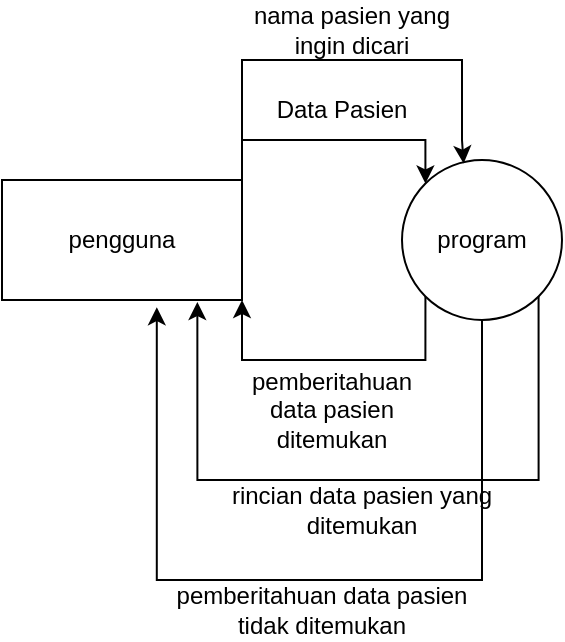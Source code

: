 <mxfile version="24.5.2" type="onedrive">
  <diagram name="Halaman-1" id="-0ZdOMkxd6inGHNltLP_">
    <mxGraphModel grid="1" page="1" gridSize="10" guides="1" tooltips="1" connect="1" arrows="1" fold="1" pageScale="1" pageWidth="827" pageHeight="1169" math="0" shadow="0">
      <root>
        <mxCell id="0" />
        <mxCell id="1" parent="0" />
        <mxCell id="gyecGgyeB3Gkbi3XPC7L-1" style="edgeStyle=orthogonalEdgeStyle;rounded=0;orthogonalLoop=1;jettySize=auto;html=1;exitX=1;exitY=0;exitDx=0;exitDy=0;entryX=0;entryY=0;entryDx=0;entryDy=0;" edge="1" parent="1" source="gyecGgyeB3Gkbi3XPC7L-3" target="gyecGgyeB3Gkbi3XPC7L-5">
          <mxGeometry relative="1" as="geometry">
            <Array as="points">
              <mxPoint x="160" y="200" />
              <mxPoint x="252" y="200" />
            </Array>
          </mxGeometry>
        </mxCell>
        <mxCell id="gyecGgyeB3Gkbi3XPC7L-3" value="pengguna" style="rounded=0;whiteSpace=wrap;html=1;" vertex="1" parent="1">
          <mxGeometry x="40" y="220" width="120" height="60" as="geometry" />
        </mxCell>
        <mxCell id="gyecGgyeB3Gkbi3XPC7L-4" style="edgeStyle=orthogonalEdgeStyle;rounded=0;orthogonalLoop=1;jettySize=auto;html=1;exitX=0;exitY=1;exitDx=0;exitDy=0;entryX=1;entryY=1;entryDx=0;entryDy=0;" edge="1" parent="1" source="gyecGgyeB3Gkbi3XPC7L-5" target="gyecGgyeB3Gkbi3XPC7L-3">
          <mxGeometry relative="1" as="geometry">
            <Array as="points">
              <mxPoint x="252" y="310" />
              <mxPoint x="160" y="310" />
            </Array>
          </mxGeometry>
        </mxCell>
        <mxCell id="gyecGgyeB3Gkbi3XPC7L-5" value="program" style="ellipse;whiteSpace=wrap;html=1;aspect=fixed;" vertex="1" parent="1">
          <mxGeometry x="240" y="210" width="80" height="80" as="geometry" />
        </mxCell>
        <mxCell id="gyecGgyeB3Gkbi3XPC7L-6" value="Data Pasien" style="text;html=1;align=center;verticalAlign=middle;whiteSpace=wrap;rounded=0;" vertex="1" parent="1">
          <mxGeometry x="175" y="170" width="70" height="30" as="geometry" />
        </mxCell>
        <mxCell id="gyecGgyeB3Gkbi3XPC7L-7" style="edgeStyle=orthogonalEdgeStyle;rounded=0;orthogonalLoop=1;jettySize=auto;html=1;exitX=1;exitY=0;exitDx=0;exitDy=0;entryX=0.385;entryY=0.022;entryDx=0;entryDy=0;entryPerimeter=0;" edge="1" parent="1" source="gyecGgyeB3Gkbi3XPC7L-3" target="gyecGgyeB3Gkbi3XPC7L-5">
          <mxGeometry relative="1" as="geometry">
            <Array as="points">
              <mxPoint x="160" y="160" />
              <mxPoint x="270" y="160" />
              <mxPoint x="270" y="200" />
              <mxPoint x="271" y="200" />
            </Array>
          </mxGeometry>
        </mxCell>
        <mxCell id="gyecGgyeB3Gkbi3XPC7L-8" value="nama pasien yang ingin dicari" style="text;html=1;align=center;verticalAlign=middle;whiteSpace=wrap;rounded=0;" vertex="1" parent="1">
          <mxGeometry x="160" y="130" width="110" height="30" as="geometry" />
        </mxCell>
        <mxCell id="gyecGgyeB3Gkbi3XPC7L-11" value="pemberitahuan data pasien ditemukan" style="text;html=1;align=center;verticalAlign=middle;whiteSpace=wrap;rounded=0;" vertex="1" parent="1">
          <mxGeometry x="160" y="320" width="90" height="30" as="geometry" />
        </mxCell>
        <mxCell id="gyecGgyeB3Gkbi3XPC7L-12" style="edgeStyle=orthogonalEdgeStyle;rounded=0;orthogonalLoop=1;jettySize=auto;html=1;exitX=1;exitY=1;exitDx=0;exitDy=0;entryX=0.814;entryY=1.017;entryDx=0;entryDy=0;entryPerimeter=0;" edge="1" parent="1" source="gyecGgyeB3Gkbi3XPC7L-5" target="gyecGgyeB3Gkbi3XPC7L-3">
          <mxGeometry relative="1" as="geometry">
            <Array as="points">
              <mxPoint x="308" y="370" />
              <mxPoint x="138" y="370" />
            </Array>
          </mxGeometry>
        </mxCell>
        <mxCell id="gyecGgyeB3Gkbi3XPC7L-13" value="rincian data pasien yang ditemukan" style="text;html=1;align=center;verticalAlign=middle;whiteSpace=wrap;rounded=0;" vertex="1" parent="1">
          <mxGeometry x="140" y="370" width="160" height="30" as="geometry" />
        </mxCell>
        <mxCell id="gyecGgyeB3Gkbi3XPC7L-16" style="edgeStyle=orthogonalEdgeStyle;rounded=0;orthogonalLoop=1;jettySize=auto;html=1;entryX=0.645;entryY=1.06;entryDx=0;entryDy=0;entryPerimeter=0;" edge="1" parent="1" source="gyecGgyeB3Gkbi3XPC7L-5" target="gyecGgyeB3Gkbi3XPC7L-3">
          <mxGeometry relative="1" as="geometry">
            <Array as="points">
              <mxPoint x="280" y="420" />
              <mxPoint x="117" y="420" />
            </Array>
          </mxGeometry>
        </mxCell>
        <mxCell id="gyecGgyeB3Gkbi3XPC7L-17" value="pemberitahuan data pasien tidak ditemukan" style="text;html=1;align=center;verticalAlign=middle;whiteSpace=wrap;rounded=0;" vertex="1" parent="1">
          <mxGeometry x="120" y="420" width="160" height="30" as="geometry" />
        </mxCell>
      </root>
    </mxGraphModel>
  </diagram>
</mxfile>
